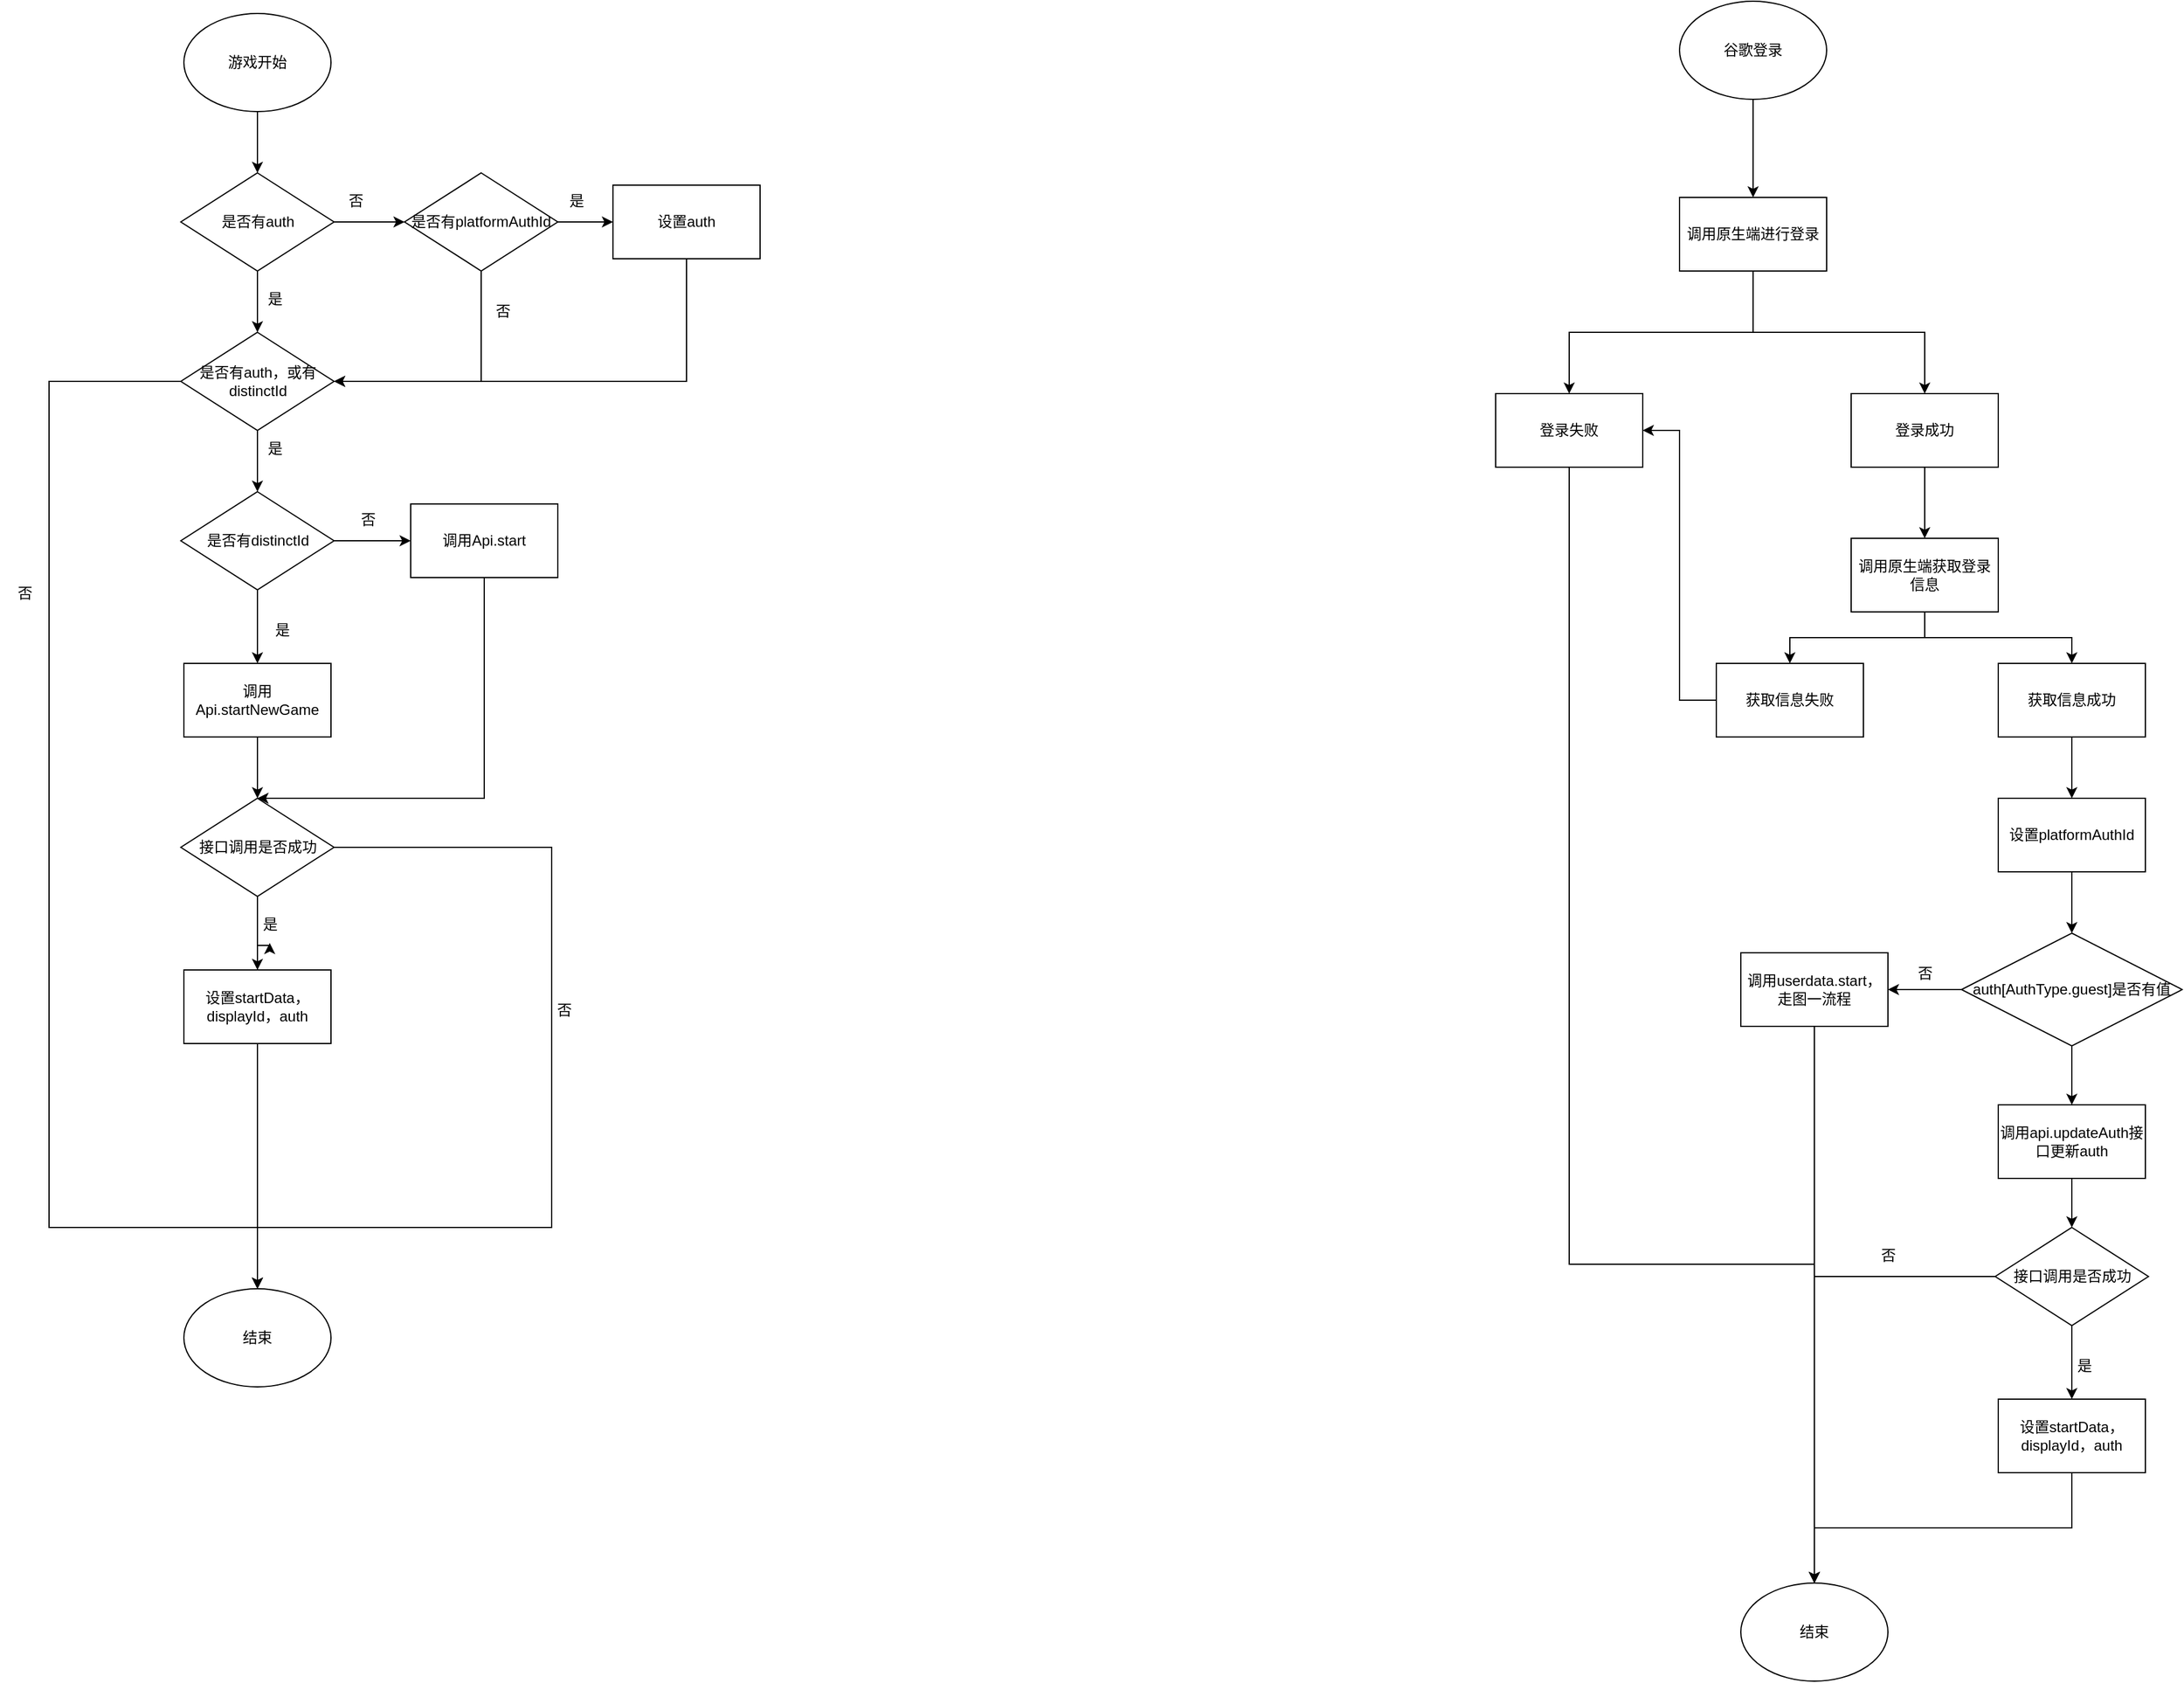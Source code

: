 <mxfile version="25.0.1">
  <diagram name="第 1 页" id="TjLUrsgqtLSb1FgyB3Km">
    <mxGraphModel dx="1434" dy="738" grid="1" gridSize="10" guides="1" tooltips="1" connect="1" arrows="1" fold="1" page="1" pageScale="1" pageWidth="827" pageHeight="1169" math="0" shadow="0">
      <root>
        <mxCell id="0" />
        <mxCell id="1" parent="0" />
        <mxCell id="KTgzHnojF0-aBPa9-sYv-3" value="" style="edgeStyle=orthogonalEdgeStyle;rounded=0;orthogonalLoop=1;jettySize=auto;html=1;" parent="1" source="KTgzHnojF0-aBPa9-sYv-1" target="KTgzHnojF0-aBPa9-sYv-2" edge="1">
          <mxGeometry relative="1" as="geometry" />
        </mxCell>
        <mxCell id="KTgzHnojF0-aBPa9-sYv-1" value="游戏开始" style="ellipse;whiteSpace=wrap;html=1;" parent="1" vertex="1">
          <mxGeometry x="340" y="10" width="120" height="80" as="geometry" />
        </mxCell>
        <mxCell id="KTgzHnojF0-aBPa9-sYv-5" style="edgeStyle=orthogonalEdgeStyle;rounded=0;orthogonalLoop=1;jettySize=auto;html=1;exitX=0.5;exitY=1;exitDx=0;exitDy=0;entryX=0.5;entryY=0;entryDx=0;entryDy=0;" parent="1" source="KTgzHnojF0-aBPa9-sYv-2" target="KTgzHnojF0-aBPa9-sYv-4" edge="1">
          <mxGeometry relative="1" as="geometry" />
        </mxCell>
        <mxCell id="KTgzHnojF0-aBPa9-sYv-11" value="" style="edgeStyle=orthogonalEdgeStyle;rounded=0;orthogonalLoop=1;jettySize=auto;html=1;" parent="1" source="KTgzHnojF0-aBPa9-sYv-2" target="KTgzHnojF0-aBPa9-sYv-10" edge="1">
          <mxGeometry relative="1" as="geometry" />
        </mxCell>
        <mxCell id="KTgzHnojF0-aBPa9-sYv-2" value="是否有auth" style="rhombus;whiteSpace=wrap;html=1;" parent="1" vertex="1">
          <mxGeometry x="337.5" y="140" width="125" height="80" as="geometry" />
        </mxCell>
        <mxCell id="KTgzHnojF0-aBPa9-sYv-8" style="edgeStyle=orthogonalEdgeStyle;rounded=0;orthogonalLoop=1;jettySize=auto;html=1;exitX=0;exitY=0.5;exitDx=0;exitDy=0;" parent="1" source="KTgzHnojF0-aBPa9-sYv-4" target="KTgzHnojF0-aBPa9-sYv-7" edge="1">
          <mxGeometry relative="1" as="geometry">
            <Array as="points">
              <mxPoint x="230" y="310" />
              <mxPoint x="230" y="1000" />
              <mxPoint x="400" y="1000" />
            </Array>
          </mxGeometry>
        </mxCell>
        <mxCell id="KTgzHnojF0-aBPa9-sYv-20" value="" style="edgeStyle=orthogonalEdgeStyle;rounded=0;orthogonalLoop=1;jettySize=auto;html=1;" parent="1" source="KTgzHnojF0-aBPa9-sYv-4" target="KTgzHnojF0-aBPa9-sYv-19" edge="1">
          <mxGeometry relative="1" as="geometry" />
        </mxCell>
        <mxCell id="KTgzHnojF0-aBPa9-sYv-4" value="是否有auth，或有distinctId" style="rhombus;whiteSpace=wrap;html=1;" parent="1" vertex="1">
          <mxGeometry x="337.5" y="270" width="125" height="80" as="geometry" />
        </mxCell>
        <mxCell id="KTgzHnojF0-aBPa9-sYv-6" value="是" style="text;html=1;align=center;verticalAlign=middle;resizable=0;points=[];autosize=1;strokeColor=none;fillColor=none;" parent="1" vertex="1">
          <mxGeometry x="394" y="228" width="40" height="30" as="geometry" />
        </mxCell>
        <mxCell id="KTgzHnojF0-aBPa9-sYv-7" value="结束" style="ellipse;whiteSpace=wrap;html=1;" parent="1" vertex="1">
          <mxGeometry x="340" y="1050" width="120" height="80" as="geometry" />
        </mxCell>
        <mxCell id="KTgzHnojF0-aBPa9-sYv-9" value="否" style="text;html=1;align=center;verticalAlign=middle;resizable=0;points=[];autosize=1;strokeColor=none;fillColor=none;" parent="1" vertex="1">
          <mxGeometry x="190" y="468" width="40" height="30" as="geometry" />
        </mxCell>
        <mxCell id="KTgzHnojF0-aBPa9-sYv-14" value="" style="edgeStyle=orthogonalEdgeStyle;rounded=0;orthogonalLoop=1;jettySize=auto;html=1;" parent="1" source="KTgzHnojF0-aBPa9-sYv-10" target="KTgzHnojF0-aBPa9-sYv-13" edge="1">
          <mxGeometry relative="1" as="geometry" />
        </mxCell>
        <mxCell id="KTgzHnojF0-aBPa9-sYv-17" style="edgeStyle=orthogonalEdgeStyle;rounded=0;orthogonalLoop=1;jettySize=auto;html=1;exitX=0.5;exitY=1;exitDx=0;exitDy=0;entryX=1;entryY=0.5;entryDx=0;entryDy=0;" parent="1" source="KTgzHnojF0-aBPa9-sYv-10" target="KTgzHnojF0-aBPa9-sYv-4" edge="1">
          <mxGeometry relative="1" as="geometry" />
        </mxCell>
        <mxCell id="KTgzHnojF0-aBPa9-sYv-10" value="是否有platformAuthId" style="rhombus;whiteSpace=wrap;html=1;" parent="1" vertex="1">
          <mxGeometry x="520" y="140" width="125" height="80" as="geometry" />
        </mxCell>
        <mxCell id="KTgzHnojF0-aBPa9-sYv-12" value="否" style="text;html=1;align=center;verticalAlign=middle;resizable=0;points=[];autosize=1;strokeColor=none;fillColor=none;" parent="1" vertex="1">
          <mxGeometry x="460" y="148" width="40" height="30" as="geometry" />
        </mxCell>
        <mxCell id="KTgzHnojF0-aBPa9-sYv-16" style="edgeStyle=orthogonalEdgeStyle;rounded=0;orthogonalLoop=1;jettySize=auto;html=1;exitX=0.5;exitY=1;exitDx=0;exitDy=0;entryX=1;entryY=0.5;entryDx=0;entryDy=0;" parent="1" source="KTgzHnojF0-aBPa9-sYv-13" target="KTgzHnojF0-aBPa9-sYv-4" edge="1">
          <mxGeometry relative="1" as="geometry" />
        </mxCell>
        <mxCell id="KTgzHnojF0-aBPa9-sYv-13" value="设置auth" style="rounded=0;whiteSpace=wrap;html=1;" parent="1" vertex="1">
          <mxGeometry x="690" y="150" width="120" height="60" as="geometry" />
        </mxCell>
        <mxCell id="KTgzHnojF0-aBPa9-sYv-15" value="是" style="text;html=1;align=center;verticalAlign=middle;resizable=0;points=[];autosize=1;strokeColor=none;fillColor=none;" parent="1" vertex="1">
          <mxGeometry x="640" y="148" width="40" height="30" as="geometry" />
        </mxCell>
        <mxCell id="KTgzHnojF0-aBPa9-sYv-18" value="否" style="text;html=1;align=center;verticalAlign=middle;resizable=0;points=[];autosize=1;strokeColor=none;fillColor=none;" parent="1" vertex="1">
          <mxGeometry x="580" y="238" width="40" height="30" as="geometry" />
        </mxCell>
        <mxCell id="KTgzHnojF0-aBPa9-sYv-23" value="" style="edgeStyle=orthogonalEdgeStyle;rounded=0;orthogonalLoop=1;jettySize=auto;html=1;" parent="1" source="KTgzHnojF0-aBPa9-sYv-19" target="KTgzHnojF0-aBPa9-sYv-22" edge="1">
          <mxGeometry relative="1" as="geometry" />
        </mxCell>
        <mxCell id="KTgzHnojF0-aBPa9-sYv-27" value="" style="edgeStyle=orthogonalEdgeStyle;rounded=0;orthogonalLoop=1;jettySize=auto;html=1;" parent="1" source="KTgzHnojF0-aBPa9-sYv-19" target="KTgzHnojF0-aBPa9-sYv-26" edge="1">
          <mxGeometry relative="1" as="geometry" />
        </mxCell>
        <mxCell id="KTgzHnojF0-aBPa9-sYv-19" value="是否有distinctId" style="rhombus;whiteSpace=wrap;html=1;" parent="1" vertex="1">
          <mxGeometry x="337.5" y="400" width="125" height="80" as="geometry" />
        </mxCell>
        <mxCell id="KTgzHnojF0-aBPa9-sYv-21" value="是" style="text;html=1;align=center;verticalAlign=middle;resizable=0;points=[];autosize=1;strokeColor=none;fillColor=none;" parent="1" vertex="1">
          <mxGeometry x="394" y="350" width="40" height="30" as="geometry" />
        </mxCell>
        <mxCell id="KTgzHnojF0-aBPa9-sYv-30" value="" style="edgeStyle=orthogonalEdgeStyle;rounded=0;orthogonalLoop=1;jettySize=auto;html=1;" parent="1" source="KTgzHnojF0-aBPa9-sYv-22" target="KTgzHnojF0-aBPa9-sYv-29" edge="1">
          <mxGeometry relative="1" as="geometry" />
        </mxCell>
        <mxCell id="KTgzHnojF0-aBPa9-sYv-22" value="调用Api.startNewGame" style="whiteSpace=wrap;html=1;" parent="1" vertex="1">
          <mxGeometry x="340" y="540" width="120" height="60" as="geometry" />
        </mxCell>
        <mxCell id="KTgzHnojF0-aBPa9-sYv-24" value="是" style="text;html=1;align=center;verticalAlign=middle;resizable=0;points=[];autosize=1;strokeColor=none;fillColor=none;" parent="1" vertex="1">
          <mxGeometry x="400" y="498" width="40" height="30" as="geometry" />
        </mxCell>
        <mxCell id="KTgzHnojF0-aBPa9-sYv-32" style="edgeStyle=orthogonalEdgeStyle;rounded=0;orthogonalLoop=1;jettySize=auto;html=1;exitX=0.5;exitY=1;exitDx=0;exitDy=0;entryX=0.5;entryY=0;entryDx=0;entryDy=0;" parent="1" source="KTgzHnojF0-aBPa9-sYv-26" target="KTgzHnojF0-aBPa9-sYv-29" edge="1">
          <mxGeometry relative="1" as="geometry">
            <Array as="points">
              <mxPoint x="585" y="650" />
            </Array>
          </mxGeometry>
        </mxCell>
        <mxCell id="KTgzHnojF0-aBPa9-sYv-26" value="调用Api.start" style="whiteSpace=wrap;html=1;" parent="1" vertex="1">
          <mxGeometry x="525" y="410" width="120" height="60" as="geometry" />
        </mxCell>
        <mxCell id="KTgzHnojF0-aBPa9-sYv-28" value="否" style="text;html=1;align=center;verticalAlign=middle;resizable=0;points=[];autosize=1;strokeColor=none;fillColor=none;" parent="1" vertex="1">
          <mxGeometry x="470" y="408" width="40" height="30" as="geometry" />
        </mxCell>
        <mxCell id="KTgzHnojF0-aBPa9-sYv-37" value="" style="edgeStyle=orthogonalEdgeStyle;rounded=0;orthogonalLoop=1;jettySize=auto;html=1;" parent="1" source="KTgzHnojF0-aBPa9-sYv-29" target="KTgzHnojF0-aBPa9-sYv-36" edge="1">
          <mxGeometry relative="1" as="geometry" />
        </mxCell>
        <mxCell id="KTgzHnojF0-aBPa9-sYv-40" style="edgeStyle=orthogonalEdgeStyle;rounded=0;orthogonalLoop=1;jettySize=auto;html=1;exitX=1;exitY=0.5;exitDx=0;exitDy=0;entryX=0.5;entryY=0;entryDx=0;entryDy=0;" parent="1" source="KTgzHnojF0-aBPa9-sYv-29" target="KTgzHnojF0-aBPa9-sYv-7" edge="1">
          <mxGeometry relative="1" as="geometry">
            <Array as="points">
              <mxPoint x="640" y="690" />
              <mxPoint x="640" y="1000" />
              <mxPoint x="400" y="1000" />
            </Array>
          </mxGeometry>
        </mxCell>
        <mxCell id="KTgzHnojF0-aBPa9-sYv-29" value="接口调用是否成功" style="rhombus;whiteSpace=wrap;html=1;" parent="1" vertex="1">
          <mxGeometry x="337.5" y="650" width="125" height="80" as="geometry" />
        </mxCell>
        <mxCell id="KTgzHnojF0-aBPa9-sYv-39" style="edgeStyle=orthogonalEdgeStyle;rounded=0;orthogonalLoop=1;jettySize=auto;html=1;exitX=0.5;exitY=1;exitDx=0;exitDy=0;entryX=0.5;entryY=0;entryDx=0;entryDy=0;" parent="1" source="KTgzHnojF0-aBPa9-sYv-36" target="KTgzHnojF0-aBPa9-sYv-7" edge="1">
          <mxGeometry relative="1" as="geometry" />
        </mxCell>
        <mxCell id="KTgzHnojF0-aBPa9-sYv-69" value="" style="edgeStyle=orthogonalEdgeStyle;rounded=0;orthogonalLoop=1;jettySize=auto;html=1;" parent="1" source="KTgzHnojF0-aBPa9-sYv-36" target="KTgzHnojF0-aBPa9-sYv-38" edge="1">
          <mxGeometry relative="1" as="geometry" />
        </mxCell>
        <mxCell id="KTgzHnojF0-aBPa9-sYv-36" value="设置startData，displayId，auth" style="whiteSpace=wrap;html=1;" parent="1" vertex="1">
          <mxGeometry x="340" y="790" width="120" height="60" as="geometry" />
        </mxCell>
        <mxCell id="KTgzHnojF0-aBPa9-sYv-38" value="是" style="text;html=1;align=center;verticalAlign=middle;resizable=0;points=[];autosize=1;strokeColor=none;fillColor=none;" parent="1" vertex="1">
          <mxGeometry x="390" y="738" width="40" height="30" as="geometry" />
        </mxCell>
        <mxCell id="KTgzHnojF0-aBPa9-sYv-41" value="否" style="text;html=1;align=center;verticalAlign=middle;resizable=0;points=[];autosize=1;strokeColor=none;fillColor=none;" parent="1" vertex="1">
          <mxGeometry x="630" y="808" width="40" height="30" as="geometry" />
        </mxCell>
        <mxCell id="KTgzHnojF0-aBPa9-sYv-44" value="" style="edgeStyle=orthogonalEdgeStyle;rounded=0;orthogonalLoop=1;jettySize=auto;html=1;" parent="1" source="KTgzHnojF0-aBPa9-sYv-42" target="KTgzHnojF0-aBPa9-sYv-43" edge="1">
          <mxGeometry relative="1" as="geometry" />
        </mxCell>
        <mxCell id="KTgzHnojF0-aBPa9-sYv-42" value="谷歌登录" style="ellipse;whiteSpace=wrap;html=1;" parent="1" vertex="1">
          <mxGeometry x="1560" width="120" height="80" as="geometry" />
        </mxCell>
        <mxCell id="KTgzHnojF0-aBPa9-sYv-46" style="edgeStyle=orthogonalEdgeStyle;rounded=0;orthogonalLoop=1;jettySize=auto;html=1;exitX=0.5;exitY=1;exitDx=0;exitDy=0;entryX=0.5;entryY=0;entryDx=0;entryDy=0;" parent="1" source="KTgzHnojF0-aBPa9-sYv-43" target="KTgzHnojF0-aBPa9-sYv-45" edge="1">
          <mxGeometry relative="1" as="geometry" />
        </mxCell>
        <mxCell id="KTgzHnojF0-aBPa9-sYv-50" style="edgeStyle=orthogonalEdgeStyle;rounded=0;orthogonalLoop=1;jettySize=auto;html=1;exitX=0.5;exitY=1;exitDx=0;exitDy=0;entryX=0.5;entryY=0;entryDx=0;entryDy=0;" parent="1" source="KTgzHnojF0-aBPa9-sYv-43" target="KTgzHnojF0-aBPa9-sYv-49" edge="1">
          <mxGeometry relative="1" as="geometry" />
        </mxCell>
        <mxCell id="KTgzHnojF0-aBPa9-sYv-43" value="调用原生端进行登录" style="rounded=0;whiteSpace=wrap;html=1;" parent="1" vertex="1">
          <mxGeometry x="1560" y="160" width="120" height="60" as="geometry" />
        </mxCell>
        <mxCell id="KTgzHnojF0-aBPa9-sYv-67" style="edgeStyle=orthogonalEdgeStyle;rounded=0;orthogonalLoop=1;jettySize=auto;html=1;exitX=0.5;exitY=1;exitDx=0;exitDy=0;" parent="1" source="KTgzHnojF0-aBPa9-sYv-45" target="KTgzHnojF0-aBPa9-sYv-47" edge="1">
          <mxGeometry relative="1" as="geometry">
            <Array as="points">
              <mxPoint x="1470" y="1030" />
              <mxPoint x="1670" y="1030" />
            </Array>
          </mxGeometry>
        </mxCell>
        <mxCell id="KTgzHnojF0-aBPa9-sYv-45" value="登录失败" style="rounded=0;whiteSpace=wrap;html=1;" parent="1" vertex="1">
          <mxGeometry x="1410" y="320" width="120" height="60" as="geometry" />
        </mxCell>
        <mxCell id="KTgzHnojF0-aBPa9-sYv-47" value="结束" style="ellipse;whiteSpace=wrap;html=1;" parent="1" vertex="1">
          <mxGeometry x="1610" y="1290" width="120" height="80" as="geometry" />
        </mxCell>
        <mxCell id="KTgzHnojF0-aBPa9-sYv-52" value="" style="edgeStyle=orthogonalEdgeStyle;rounded=0;orthogonalLoop=1;jettySize=auto;html=1;" parent="1" source="KTgzHnojF0-aBPa9-sYv-49" target="KTgzHnojF0-aBPa9-sYv-51" edge="1">
          <mxGeometry relative="1" as="geometry" />
        </mxCell>
        <mxCell id="KTgzHnojF0-aBPa9-sYv-49" value="登录成功" style="rounded=0;whiteSpace=wrap;html=1;" parent="1" vertex="1">
          <mxGeometry x="1700" y="320" width="120" height="60" as="geometry" />
        </mxCell>
        <mxCell id="KTgzHnojF0-aBPa9-sYv-54" style="edgeStyle=orthogonalEdgeStyle;rounded=0;orthogonalLoop=1;jettySize=auto;html=1;exitX=0.5;exitY=1;exitDx=0;exitDy=0;entryX=0.5;entryY=0;entryDx=0;entryDy=0;" parent="1" source="KTgzHnojF0-aBPa9-sYv-51" target="KTgzHnojF0-aBPa9-sYv-53" edge="1">
          <mxGeometry relative="1" as="geometry" />
        </mxCell>
        <mxCell id="KTgzHnojF0-aBPa9-sYv-57" style="edgeStyle=orthogonalEdgeStyle;rounded=0;orthogonalLoop=1;jettySize=auto;html=1;exitX=0.5;exitY=1;exitDx=0;exitDy=0;" parent="1" source="KTgzHnojF0-aBPa9-sYv-51" target="KTgzHnojF0-aBPa9-sYv-56" edge="1">
          <mxGeometry relative="1" as="geometry" />
        </mxCell>
        <mxCell id="KTgzHnojF0-aBPa9-sYv-51" value="调用原生端获取登录信息" style="rounded=0;whiteSpace=wrap;html=1;" parent="1" vertex="1">
          <mxGeometry x="1700" y="438" width="120" height="60" as="geometry" />
        </mxCell>
        <mxCell id="KTgzHnojF0-aBPa9-sYv-55" style="edgeStyle=orthogonalEdgeStyle;rounded=0;orthogonalLoop=1;jettySize=auto;html=1;exitX=0;exitY=0.5;exitDx=0;exitDy=0;entryX=1;entryY=0.5;entryDx=0;entryDy=0;" parent="1" source="KTgzHnojF0-aBPa9-sYv-53" target="KTgzHnojF0-aBPa9-sYv-45" edge="1">
          <mxGeometry relative="1" as="geometry" />
        </mxCell>
        <mxCell id="KTgzHnojF0-aBPa9-sYv-53" value="获取信息失败" style="rounded=0;whiteSpace=wrap;html=1;" parent="1" vertex="1">
          <mxGeometry x="1590" y="540" width="120" height="60" as="geometry" />
        </mxCell>
        <mxCell id="KTgzHnojF0-aBPa9-sYv-59" value="" style="edgeStyle=orthogonalEdgeStyle;rounded=0;orthogonalLoop=1;jettySize=auto;html=1;" parent="1" source="KTgzHnojF0-aBPa9-sYv-56" target="KTgzHnojF0-aBPa9-sYv-58" edge="1">
          <mxGeometry relative="1" as="geometry" />
        </mxCell>
        <mxCell id="KTgzHnojF0-aBPa9-sYv-56" value="获取信息成功" style="rounded=0;whiteSpace=wrap;html=1;" parent="1" vertex="1">
          <mxGeometry x="1820" y="540" width="120" height="60" as="geometry" />
        </mxCell>
        <mxCell id="KTgzHnojF0-aBPa9-sYv-61" value="" style="edgeStyle=orthogonalEdgeStyle;rounded=0;orthogonalLoop=1;jettySize=auto;html=1;" parent="1" source="KTgzHnojF0-aBPa9-sYv-58" target="KTgzHnojF0-aBPa9-sYv-60" edge="1">
          <mxGeometry relative="1" as="geometry" />
        </mxCell>
        <mxCell id="KTgzHnojF0-aBPa9-sYv-58" value="设置platformAuthId" style="rounded=0;whiteSpace=wrap;html=1;" parent="1" vertex="1">
          <mxGeometry x="1820" y="650" width="120" height="60" as="geometry" />
        </mxCell>
        <mxCell id="KTgzHnojF0-aBPa9-sYv-63" value="" style="edgeStyle=orthogonalEdgeStyle;rounded=0;orthogonalLoop=1;jettySize=auto;html=1;" parent="1" source="KTgzHnojF0-aBPa9-sYv-60" target="KTgzHnojF0-aBPa9-sYv-62" edge="1">
          <mxGeometry relative="1" as="geometry" />
        </mxCell>
        <mxCell id="KTgzHnojF0-aBPa9-sYv-68" value="" style="edgeStyle=orthogonalEdgeStyle;rounded=0;orthogonalLoop=1;jettySize=auto;html=1;" parent="1" source="KTgzHnojF0-aBPa9-sYv-60" target="KTgzHnojF0-aBPa9-sYv-66" edge="1">
          <mxGeometry relative="1" as="geometry" />
        </mxCell>
        <mxCell id="KTgzHnojF0-aBPa9-sYv-60" value="auth[AuthType.guest]是否有值" style="rhombus;whiteSpace=wrap;html=1;" parent="1" vertex="1">
          <mxGeometry x="1790" y="760" width="180" height="92" as="geometry" />
        </mxCell>
        <mxCell id="KTgzHnojF0-aBPa9-sYv-64" style="edgeStyle=orthogonalEdgeStyle;rounded=0;orthogonalLoop=1;jettySize=auto;html=1;exitX=0.5;exitY=1;exitDx=0;exitDy=0;entryX=0.5;entryY=0;entryDx=0;entryDy=0;" parent="1" source="KTgzHnojF0-aBPa9-sYv-62" target="KTgzHnojF0-aBPa9-sYv-47" edge="1">
          <mxGeometry relative="1" as="geometry" />
        </mxCell>
        <mxCell id="KTgzHnojF0-aBPa9-sYv-62" value="调用userdata.start，走图一流程" style="rounded=0;whiteSpace=wrap;html=1;" parent="1" vertex="1">
          <mxGeometry x="1610" y="776" width="120" height="60" as="geometry" />
        </mxCell>
        <mxCell id="KTgzHnojF0-aBPa9-sYv-65" value="否" style="text;html=1;align=center;verticalAlign=middle;resizable=0;points=[];autosize=1;strokeColor=none;fillColor=none;" parent="1" vertex="1">
          <mxGeometry x="1740" y="778" width="40" height="30" as="geometry" />
        </mxCell>
        <mxCell id="KTgzHnojF0-aBPa9-sYv-74" value="" style="edgeStyle=orthogonalEdgeStyle;rounded=0;orthogonalLoop=1;jettySize=auto;html=1;" parent="1" source="KTgzHnojF0-aBPa9-sYv-66" target="KTgzHnojF0-aBPa9-sYv-72" edge="1">
          <mxGeometry relative="1" as="geometry" />
        </mxCell>
        <mxCell id="KTgzHnojF0-aBPa9-sYv-66" value="调用api.updateAuth接口更新auth" style="rounded=0;whiteSpace=wrap;html=1;" parent="1" vertex="1">
          <mxGeometry x="1820" y="900" width="120" height="60" as="geometry" />
        </mxCell>
        <mxCell id="KTgzHnojF0-aBPa9-sYv-75" style="edgeStyle=orthogonalEdgeStyle;rounded=0;orthogonalLoop=1;jettySize=auto;html=1;exitX=0;exitY=0.5;exitDx=0;exitDy=0;entryX=0.5;entryY=0;entryDx=0;entryDy=0;" parent="1" source="KTgzHnojF0-aBPa9-sYv-72" target="KTgzHnojF0-aBPa9-sYv-47" edge="1">
          <mxGeometry relative="1" as="geometry" />
        </mxCell>
        <mxCell id="KTgzHnojF0-aBPa9-sYv-77" style="edgeStyle=orthogonalEdgeStyle;rounded=0;orthogonalLoop=1;jettySize=auto;html=1;exitX=0.5;exitY=1;exitDx=0;exitDy=0;entryX=0.5;entryY=0;entryDx=0;entryDy=0;" parent="1" source="KTgzHnojF0-aBPa9-sYv-72" target="KTgzHnojF0-aBPa9-sYv-73" edge="1">
          <mxGeometry relative="1" as="geometry" />
        </mxCell>
        <mxCell id="KTgzHnojF0-aBPa9-sYv-72" value="接口调用是否成功" style="rhombus;whiteSpace=wrap;html=1;" parent="1" vertex="1">
          <mxGeometry x="1817.5" y="1000" width="125" height="80" as="geometry" />
        </mxCell>
        <mxCell id="KTgzHnojF0-aBPa9-sYv-78" style="edgeStyle=orthogonalEdgeStyle;rounded=0;orthogonalLoop=1;jettySize=auto;html=1;exitX=0.5;exitY=1;exitDx=0;exitDy=0;" parent="1" source="KTgzHnojF0-aBPa9-sYv-73" target="KTgzHnojF0-aBPa9-sYv-47" edge="1">
          <mxGeometry relative="1" as="geometry" />
        </mxCell>
        <mxCell id="KTgzHnojF0-aBPa9-sYv-73" value="设置startData，displayId，auth" style="whiteSpace=wrap;html=1;" parent="1" vertex="1">
          <mxGeometry x="1820" y="1140" width="120" height="60" as="geometry" />
        </mxCell>
        <mxCell id="KTgzHnojF0-aBPa9-sYv-76" value="否" style="text;html=1;align=center;verticalAlign=middle;resizable=0;points=[];autosize=1;strokeColor=none;fillColor=none;" parent="1" vertex="1">
          <mxGeometry x="1710" y="1008" width="40" height="30" as="geometry" />
        </mxCell>
        <mxCell id="KTgzHnojF0-aBPa9-sYv-79" value="是" style="text;html=1;align=center;verticalAlign=middle;resizable=0;points=[];autosize=1;strokeColor=none;fillColor=none;" parent="1" vertex="1">
          <mxGeometry x="1870" y="1098" width="40" height="30" as="geometry" />
        </mxCell>
      </root>
    </mxGraphModel>
  </diagram>
</mxfile>
